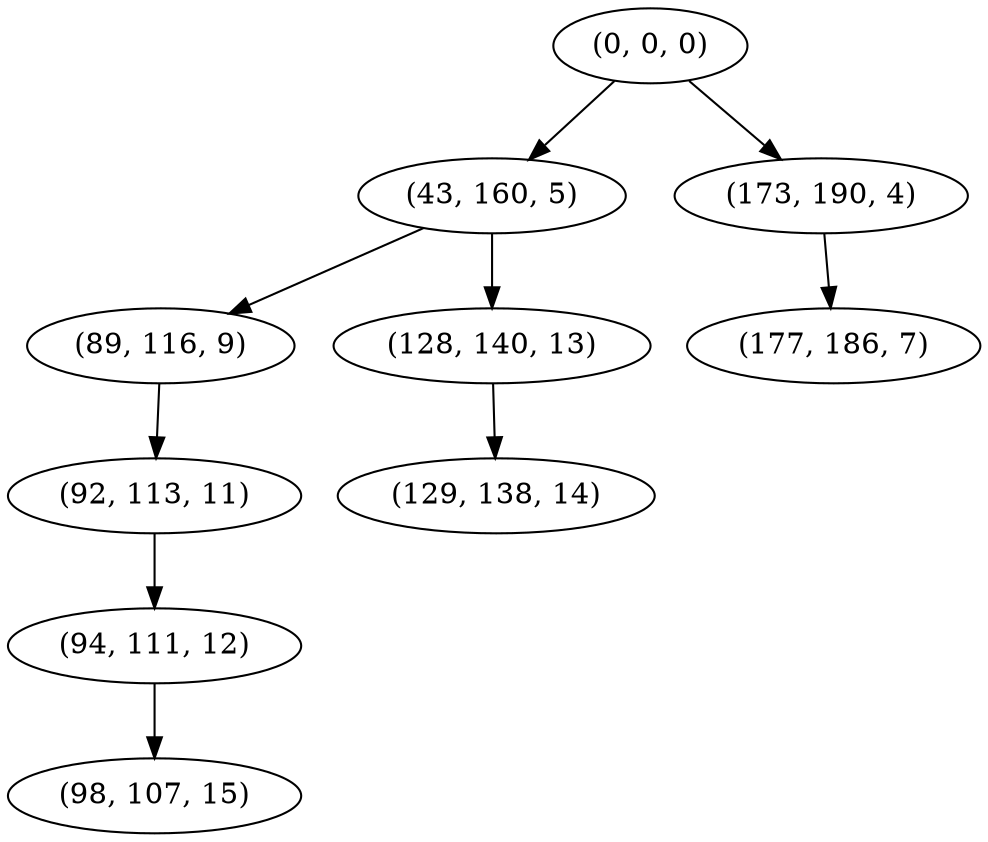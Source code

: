 digraph tree {
    "(0, 0, 0)";
    "(43, 160, 5)";
    "(89, 116, 9)";
    "(92, 113, 11)";
    "(94, 111, 12)";
    "(98, 107, 15)";
    "(128, 140, 13)";
    "(129, 138, 14)";
    "(173, 190, 4)";
    "(177, 186, 7)";
    "(0, 0, 0)" -> "(43, 160, 5)";
    "(0, 0, 0)" -> "(173, 190, 4)";
    "(43, 160, 5)" -> "(89, 116, 9)";
    "(43, 160, 5)" -> "(128, 140, 13)";
    "(89, 116, 9)" -> "(92, 113, 11)";
    "(92, 113, 11)" -> "(94, 111, 12)";
    "(94, 111, 12)" -> "(98, 107, 15)";
    "(128, 140, 13)" -> "(129, 138, 14)";
    "(173, 190, 4)" -> "(177, 186, 7)";
}
